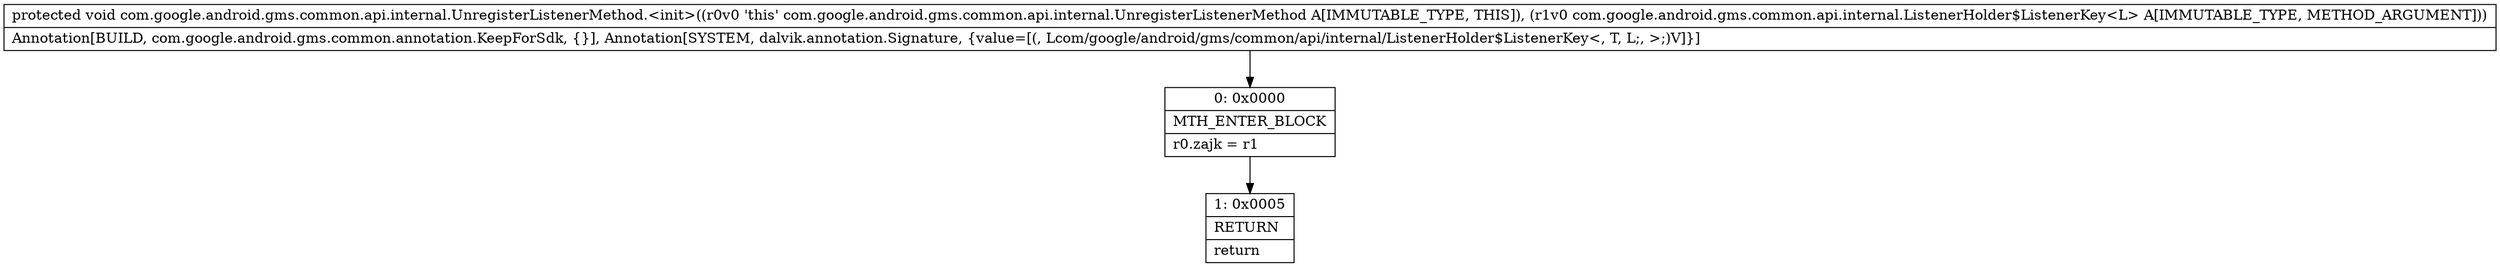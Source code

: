 digraph "CFG forcom.google.android.gms.common.api.internal.UnregisterListenerMethod.\<init\>(Lcom\/google\/android\/gms\/common\/api\/internal\/ListenerHolder$ListenerKey;)V" {
Node_0 [shape=record,label="{0\:\ 0x0000|MTH_ENTER_BLOCK\l|r0.zajk = r1\l}"];
Node_1 [shape=record,label="{1\:\ 0x0005|RETURN\l|return\l}"];
MethodNode[shape=record,label="{protected void com.google.android.gms.common.api.internal.UnregisterListenerMethod.\<init\>((r0v0 'this' com.google.android.gms.common.api.internal.UnregisterListenerMethod A[IMMUTABLE_TYPE, THIS]), (r1v0 com.google.android.gms.common.api.internal.ListenerHolder$ListenerKey\<L\> A[IMMUTABLE_TYPE, METHOD_ARGUMENT]))  | Annotation[BUILD, com.google.android.gms.common.annotation.KeepForSdk, \{\}], Annotation[SYSTEM, dalvik.annotation.Signature, \{value=[(, Lcom\/google\/android\/gms\/common\/api\/internal\/ListenerHolder$ListenerKey\<, T, L;, \>;)V]\}]\l}"];
MethodNode -> Node_0;
Node_0 -> Node_1;
}

